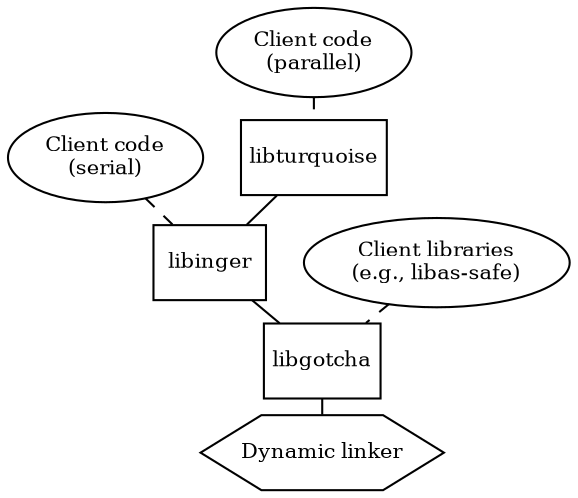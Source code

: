 strict graph {
	margin=0;
	ranksep=0;

	node [fontsize=10,margin=0.05];

	{
		node [shape=oval];

		serialclient [label="Client code\n(serial)"];
		parallelclient [label="Client code\n(parallel)"];
		libassafe [label="Client libraries\n(e.g., libas-safe)"];
	}

	{
		node [shape=box];

		libturquoise;
		libinger;
		libgotcha;
	}

	rtld [shape=hexagon,label="Dynamic linker"];

	libturquoise -- libinger;
	libinger -- libgotcha;
	libgotcha -- rtld;

	{
		edge [style=dashed];

		serialclient -- libinger;
		parallelclient -- libturquoise;
		libassafe -- libgotcha;
	}
}
